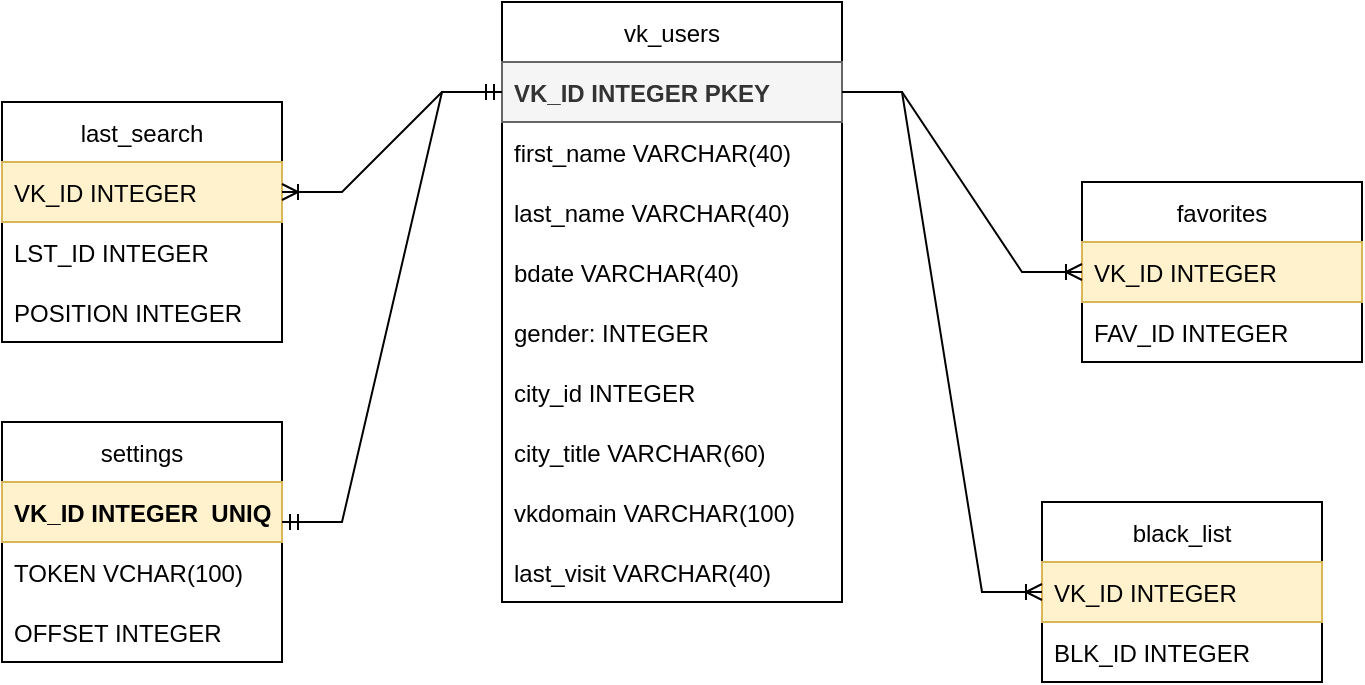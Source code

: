<mxfile version="20.0.3" type="github">
  <diagram id="2z1ISkz8Lt3HtBEaVeQ_" name="Page-1">
    <mxGraphModel dx="1038" dy="575" grid="1" gridSize="10" guides="1" tooltips="1" connect="1" arrows="1" fold="1" page="1" pageScale="1" pageWidth="827" pageHeight="1169" math="0" shadow="0">
      <root>
        <mxCell id="0" />
        <mxCell id="1" parent="0" />
        <mxCell id="f8iDhOlryMrs1C3tVB1a-1" value="vk_users" style="swimlane;fontStyle=0;childLayout=stackLayout;horizontal=1;startSize=30;horizontalStack=0;resizeParent=1;resizeParentMax=0;resizeLast=0;collapsible=1;marginBottom=0;" parent="1" vertex="1">
          <mxGeometry x="350" y="70" width="170" height="300" as="geometry" />
        </mxCell>
        <mxCell id="f8iDhOlryMrs1C3tVB1a-3" value="VK_ID INTEGER PKEY" style="text;strokeColor=#666666;fillColor=#f5f5f5;align=left;verticalAlign=middle;spacingLeft=4;spacingRight=4;overflow=hidden;points=[[0,0.5],[1,0.5]];portConstraint=eastwest;rotatable=0;fontColor=#333333;fontStyle=1" parent="f8iDhOlryMrs1C3tVB1a-1" vertex="1">
          <mxGeometry y="30" width="170" height="30" as="geometry" />
        </mxCell>
        <mxCell id="f8iDhOlryMrs1C3tVB1a-4" value="first_name VARCHAR(40)" style="text;strokeColor=none;fillColor=none;align=left;verticalAlign=middle;spacingLeft=4;spacingRight=4;overflow=hidden;points=[[0,0.5],[1,0.5]];portConstraint=eastwest;rotatable=0;" parent="f8iDhOlryMrs1C3tVB1a-1" vertex="1">
          <mxGeometry y="60" width="170" height="30" as="geometry" />
        </mxCell>
        <mxCell id="f8iDhOlryMrs1C3tVB1a-5" value="last_name VARCHAR(40)" style="text;strokeColor=none;fillColor=none;align=left;verticalAlign=middle;spacingLeft=4;spacingRight=4;overflow=hidden;points=[[0,0.5],[1,0.5]];portConstraint=eastwest;rotatable=0;" parent="f8iDhOlryMrs1C3tVB1a-1" vertex="1">
          <mxGeometry y="90" width="170" height="30" as="geometry" />
        </mxCell>
        <mxCell id="f8iDhOlryMrs1C3tVB1a-6" value="bdate VARCHAR(40)" style="text;strokeColor=none;fillColor=none;align=left;verticalAlign=middle;spacingLeft=4;spacingRight=4;overflow=hidden;points=[[0,0.5],[1,0.5]];portConstraint=eastwest;rotatable=0;" parent="f8iDhOlryMrs1C3tVB1a-1" vertex="1">
          <mxGeometry y="120" width="170" height="30" as="geometry" />
        </mxCell>
        <mxCell id="f8iDhOlryMrs1C3tVB1a-7" value="gender: INTEGER" style="text;strokeColor=none;fillColor=none;align=left;verticalAlign=middle;spacingLeft=4;spacingRight=4;overflow=hidden;points=[[0,0.5],[1,0.5]];portConstraint=eastwest;rotatable=0;" parent="f8iDhOlryMrs1C3tVB1a-1" vertex="1">
          <mxGeometry y="150" width="170" height="30" as="geometry" />
        </mxCell>
        <mxCell id="f8iDhOlryMrs1C3tVB1a-9" value="city_id INTEGER" style="text;strokeColor=none;fillColor=none;align=left;verticalAlign=middle;spacingLeft=4;spacingRight=4;overflow=hidden;points=[[0,0.5],[1,0.5]];portConstraint=eastwest;rotatable=0;" parent="f8iDhOlryMrs1C3tVB1a-1" vertex="1">
          <mxGeometry y="180" width="170" height="30" as="geometry" />
        </mxCell>
        <mxCell id="f8iDhOlryMrs1C3tVB1a-23" value="city_title VARCHAR(60)" style="text;strokeColor=none;fillColor=none;align=left;verticalAlign=middle;spacingLeft=4;spacingRight=4;overflow=hidden;points=[[0,0.5],[1,0.5]];portConstraint=eastwest;rotatable=0;" parent="f8iDhOlryMrs1C3tVB1a-1" vertex="1">
          <mxGeometry y="210" width="170" height="30" as="geometry" />
        </mxCell>
        <mxCell id="f8iDhOlryMrs1C3tVB1a-30" value="vkdomain VARCHAR(100)" style="text;strokeColor=none;fillColor=none;align=left;verticalAlign=middle;spacingLeft=4;spacingRight=4;overflow=hidden;points=[[0,0.5],[1,0.5]];portConstraint=eastwest;rotatable=0;" parent="f8iDhOlryMrs1C3tVB1a-1" vertex="1">
          <mxGeometry y="240" width="170" height="30" as="geometry" />
        </mxCell>
        <mxCell id="710zWWPVELSWgc5gnrYM-1" value="last_visit VARCHAR(40)" style="text;strokeColor=none;fillColor=none;align=left;verticalAlign=middle;spacingLeft=4;spacingRight=4;overflow=hidden;points=[[0,0.5],[1,0.5]];portConstraint=eastwest;rotatable=0;" vertex="1" parent="f8iDhOlryMrs1C3tVB1a-1">
          <mxGeometry y="270" width="170" height="30" as="geometry" />
        </mxCell>
        <mxCell id="f8iDhOlryMrs1C3tVB1a-12" value="favorites" style="swimlane;fontStyle=0;childLayout=stackLayout;horizontal=1;startSize=30;horizontalStack=0;resizeParent=1;resizeParentMax=0;resizeLast=0;collapsible=1;marginBottom=0;" parent="1" vertex="1">
          <mxGeometry x="640" y="160" width="140" height="90" as="geometry" />
        </mxCell>
        <mxCell id="f8iDhOlryMrs1C3tVB1a-13" value="VK_ID INTEGER" style="text;strokeColor=#d6b656;fillColor=#fff2cc;align=left;verticalAlign=middle;spacingLeft=4;spacingRight=4;overflow=hidden;points=[[0,0.5],[1,0.5]];portConstraint=eastwest;rotatable=0;" parent="f8iDhOlryMrs1C3tVB1a-12" vertex="1">
          <mxGeometry y="30" width="140" height="30" as="geometry" />
        </mxCell>
        <mxCell id="f8iDhOlryMrs1C3tVB1a-14" value="FAV_ID INTEGER" style="text;strokeColor=none;fillColor=none;align=left;verticalAlign=middle;spacingLeft=4;spacingRight=4;overflow=hidden;points=[[0,0.5],[1,0.5]];portConstraint=eastwest;rotatable=0;" parent="f8iDhOlryMrs1C3tVB1a-12" vertex="1">
          <mxGeometry y="60" width="140" height="30" as="geometry" />
        </mxCell>
        <mxCell id="f8iDhOlryMrs1C3tVB1a-16" value="black_list" style="swimlane;fontStyle=0;childLayout=stackLayout;horizontal=1;startSize=30;horizontalStack=0;resizeParent=1;resizeParentMax=0;resizeLast=0;collapsible=1;marginBottom=0;" parent="1" vertex="1">
          <mxGeometry x="620" y="320" width="140" height="90" as="geometry" />
        </mxCell>
        <mxCell id="f8iDhOlryMrs1C3tVB1a-17" value="VK_ID INTEGER" style="text;strokeColor=#d6b656;fillColor=#fff2cc;align=left;verticalAlign=middle;spacingLeft=4;spacingRight=4;overflow=hidden;points=[[0,0.5],[1,0.5]];portConstraint=eastwest;rotatable=0;" parent="f8iDhOlryMrs1C3tVB1a-16" vertex="1">
          <mxGeometry y="30" width="140" height="30" as="geometry" />
        </mxCell>
        <mxCell id="f8iDhOlryMrs1C3tVB1a-18" value="BLK_ID INTEGER" style="text;strokeColor=none;fillColor=none;align=left;verticalAlign=middle;spacingLeft=4;spacingRight=4;overflow=hidden;points=[[0,0.5],[1,0.5]];portConstraint=eastwest;rotatable=0;" parent="f8iDhOlryMrs1C3tVB1a-16" vertex="1">
          <mxGeometry y="60" width="140" height="30" as="geometry" />
        </mxCell>
        <mxCell id="f8iDhOlryMrs1C3tVB1a-21" value="" style="edgeStyle=entityRelationEdgeStyle;fontSize=12;html=1;endArrow=ERoneToMany;rounded=0;entryX=0;entryY=0.5;entryDx=0;entryDy=0;exitX=1;exitY=0.5;exitDx=0;exitDy=0;" parent="1" source="f8iDhOlryMrs1C3tVB1a-3" target="f8iDhOlryMrs1C3tVB1a-17" edge="1">
          <mxGeometry width="100" height="100" relative="1" as="geometry">
            <mxPoint x="520" y="120" as="sourcePoint" />
            <mxPoint x="690" y="50" as="targetPoint" />
          </mxGeometry>
        </mxCell>
        <mxCell id="f8iDhOlryMrs1C3tVB1a-24" value="last_search" style="swimlane;fontStyle=0;childLayout=stackLayout;horizontal=1;startSize=30;horizontalStack=0;resizeParent=1;resizeParentMax=0;resizeLast=0;collapsible=1;marginBottom=0;" parent="1" vertex="1">
          <mxGeometry x="100" y="120" width="140" height="120" as="geometry" />
        </mxCell>
        <mxCell id="f8iDhOlryMrs1C3tVB1a-25" value="VK_ID INTEGER " style="text;strokeColor=#d6b656;fillColor=#fff2cc;align=left;verticalAlign=middle;spacingLeft=4;spacingRight=4;overflow=hidden;points=[[0,0.5],[1,0.5]];portConstraint=eastwest;rotatable=0;" parent="f8iDhOlryMrs1C3tVB1a-24" vertex="1">
          <mxGeometry y="30" width="140" height="30" as="geometry" />
        </mxCell>
        <mxCell id="f8iDhOlryMrs1C3tVB1a-26" value="LST_ID INTEGER" style="text;strokeColor=none;fillColor=none;align=left;verticalAlign=middle;spacingLeft=4;spacingRight=4;overflow=hidden;points=[[0,0.5],[1,0.5]];portConstraint=eastwest;rotatable=0;" parent="f8iDhOlryMrs1C3tVB1a-24" vertex="1">
          <mxGeometry y="60" width="140" height="30" as="geometry" />
        </mxCell>
        <mxCell id="710zWWPVELSWgc5gnrYM-3" value="POSITION INTEGER" style="text;strokeColor=none;fillColor=none;align=left;verticalAlign=middle;spacingLeft=4;spacingRight=4;overflow=hidden;points=[[0,0.5],[1,0.5]];portConstraint=eastwest;rotatable=0;" vertex="1" parent="f8iDhOlryMrs1C3tVB1a-24">
          <mxGeometry y="90" width="140" height="30" as="geometry" />
        </mxCell>
        <mxCell id="f8iDhOlryMrs1C3tVB1a-29" value="" style="edgeStyle=entityRelationEdgeStyle;fontSize=12;html=1;endArrow=ERoneToMany;rounded=0;entryX=0;entryY=0.5;entryDx=0;entryDy=0;exitX=1;exitY=0.5;exitDx=0;exitDy=0;" parent="1" source="f8iDhOlryMrs1C3tVB1a-3" target="f8iDhOlryMrs1C3tVB1a-13" edge="1">
          <mxGeometry width="100" height="100" relative="1" as="geometry">
            <mxPoint x="580" y="70" as="sourcePoint" />
            <mxPoint x="460" y="250" as="targetPoint" />
          </mxGeometry>
        </mxCell>
        <mxCell id="f8iDhOlryMrs1C3tVB1a-31" value="" style="edgeStyle=entityRelationEdgeStyle;fontSize=12;html=1;endArrow=ERoneToMany;rounded=0;exitX=0;exitY=0.5;exitDx=0;exitDy=0;entryX=1;entryY=0.5;entryDx=0;entryDy=0;" parent="1" source="f8iDhOlryMrs1C3tVB1a-3" target="f8iDhOlryMrs1C3tVB1a-25" edge="1">
          <mxGeometry width="100" height="100" relative="1" as="geometry">
            <mxPoint x="140" y="430" as="sourcePoint" />
            <mxPoint x="240" y="330" as="targetPoint" />
          </mxGeometry>
        </mxCell>
        <mxCell id="710zWWPVELSWgc5gnrYM-4" value="settings" style="swimlane;fontStyle=0;childLayout=stackLayout;horizontal=1;startSize=30;horizontalStack=0;resizeParent=1;resizeParentMax=0;resizeLast=0;collapsible=1;marginBottom=0;" vertex="1" parent="1">
          <mxGeometry x="100" y="280" width="140" height="120" as="geometry" />
        </mxCell>
        <mxCell id="710zWWPVELSWgc5gnrYM-5" value="VK_ID INTEGER  UNIQ" style="text;strokeColor=#d6b656;fillColor=#fff2cc;align=left;verticalAlign=middle;spacingLeft=4;spacingRight=4;overflow=hidden;points=[[0,0.5],[1,0.5]];portConstraint=eastwest;rotatable=0;fontStyle=1" vertex="1" parent="710zWWPVELSWgc5gnrYM-4">
          <mxGeometry y="30" width="140" height="30" as="geometry" />
        </mxCell>
        <mxCell id="710zWWPVELSWgc5gnrYM-6" value="TOKEN VCHAR(100)" style="text;strokeColor=none;fillColor=none;align=left;verticalAlign=middle;spacingLeft=4;spacingRight=4;overflow=hidden;points=[[0,0.5],[1,0.5]];portConstraint=eastwest;rotatable=0;" vertex="1" parent="710zWWPVELSWgc5gnrYM-4">
          <mxGeometry y="60" width="140" height="30" as="geometry" />
        </mxCell>
        <mxCell id="710zWWPVELSWgc5gnrYM-7" value="OFFSET INTEGER" style="text;strokeColor=none;fillColor=none;align=left;verticalAlign=middle;spacingLeft=4;spacingRight=4;overflow=hidden;points=[[0,0.5],[1,0.5]];portConstraint=eastwest;rotatable=0;" vertex="1" parent="710zWWPVELSWgc5gnrYM-4">
          <mxGeometry y="90" width="140" height="30" as="geometry" />
        </mxCell>
        <mxCell id="710zWWPVELSWgc5gnrYM-8" value="" style="edgeStyle=entityRelationEdgeStyle;fontSize=12;html=1;endArrow=ERmandOne;startArrow=ERmandOne;rounded=0;entryX=0;entryY=0.5;entryDx=0;entryDy=0;exitX=1;exitY=0.667;exitDx=0;exitDy=0;exitPerimeter=0;" edge="1" parent="1" source="710zWWPVELSWgc5gnrYM-5" target="f8iDhOlryMrs1C3tVB1a-3">
          <mxGeometry width="100" height="100" relative="1" as="geometry">
            <mxPoint x="110" y="570" as="sourcePoint" />
            <mxPoint x="210" y="470" as="targetPoint" />
          </mxGeometry>
        </mxCell>
      </root>
    </mxGraphModel>
  </diagram>
</mxfile>

